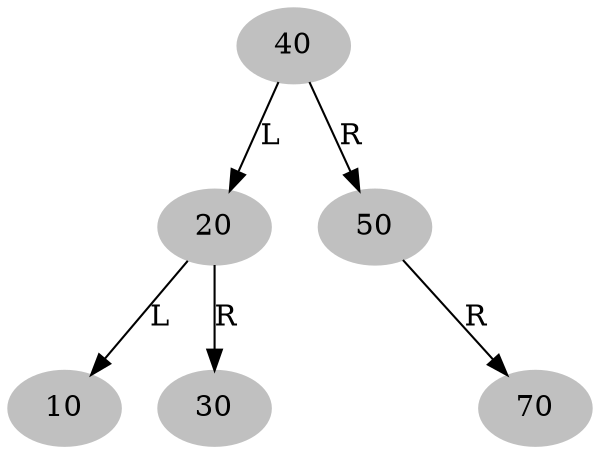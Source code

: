 digraph RBTree {
"40" -> {"20"} [label="L"]
"40" -> {"50"} [label="R"]
"20" -> {"10"} [label="L"]
"20" -> {"30"} [label="R"]
"50" -> {"HD0"} [label="L"] [style=invis]
"HD0" [style=invis]
"50" -> {"70"} [label="R"]
"20" [color=grey] [style=filled] 
"10" [color=grey] [style=filled] 
"40" [color=grey] [style=filled] 
"30" [color=grey] [style=filled] 
"50" [color=grey] [style=filled] 
"70" [color=grey] [style=filled] 
}
